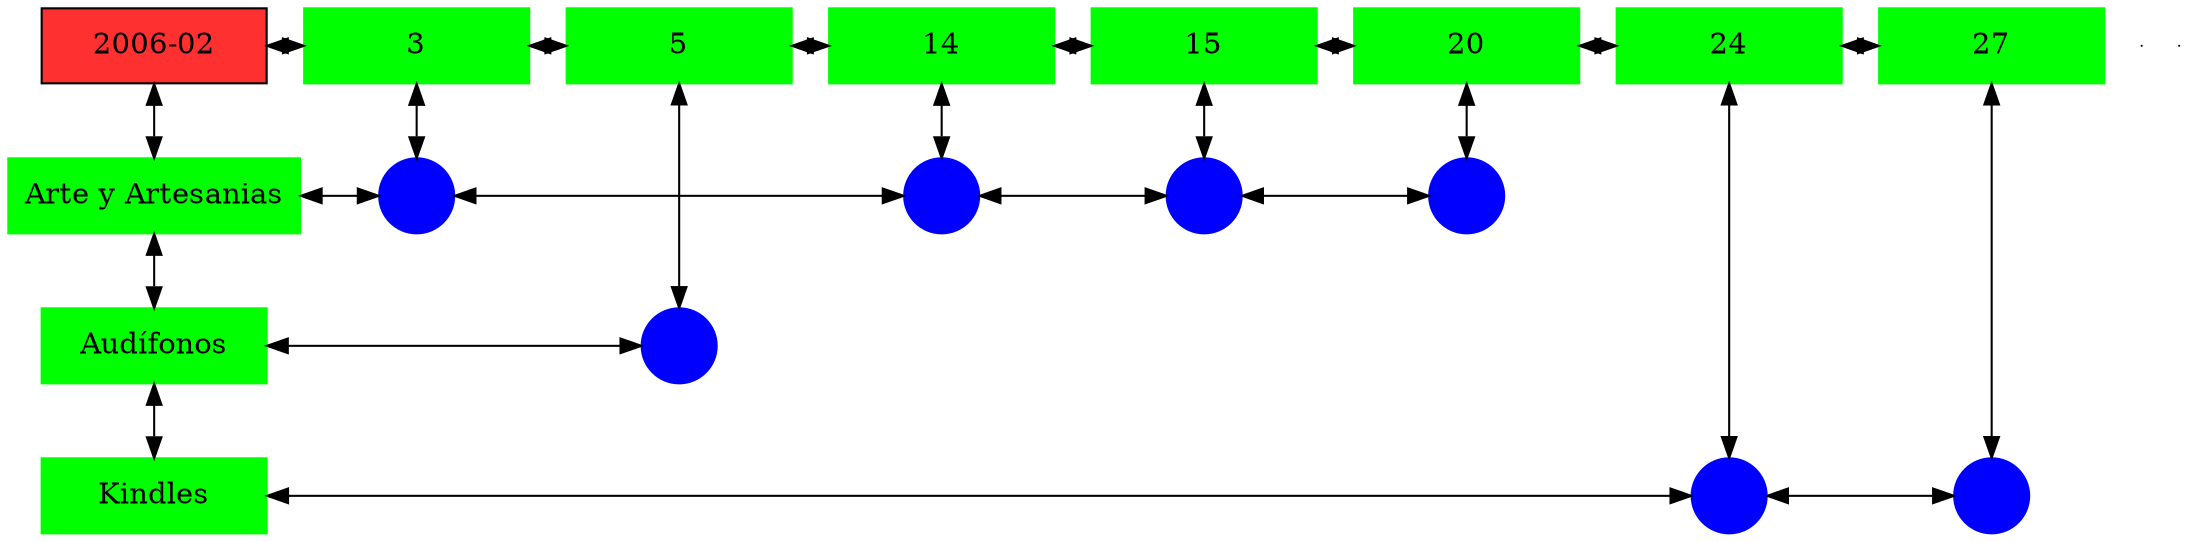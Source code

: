 digraph G{
node[shape="box"];
nodeMt[ label = "2006-02", width = 1.5, style = filled, fillcolor = firebrick1, group = 1 ];
e0[ shape = point, width = 0 ];
e1[ shape = point, width = 0 ];
node0xc001e54b40[label="3",color=green,style =filled,width = 1.5 group=3];
nodeMt->node0xc001e54b40[dir="both"];
{rank=same;nodeMt;node0xc001e54b40;}
node0xc001e63c70[label="5",color=green,style =filled,width = 1.5 group=5];
node0xc001e54b40->node0xc001e63c70[dir="both"];
{rank=same;node0xc001e54b40;node0xc001e63c70;}
node0xc001e54e60[label="14",color=green,style =filled,width = 1.5 group=14];
node0xc001e63c70->node0xc001e54e60[dir="both"];
{rank=same;node0xc001e63c70;node0xc001e54e60;}
node0xc002217590[label="15",color=green,style =filled,width = 1.5 group=15];
node0xc001e54e60->node0xc002217590[dir="both"];
{rank=same;node0xc001e54e60;node0xc002217590;}
node0xc001fc3630[label="20",color=green,style =filled,width = 1.5 group=20];
node0xc002217590->node0xc001fc3630[dir="both"];
{rank=same;node0xc002217590;node0xc001fc3630;}
node0xc001e46230[label="24",color=green,style =filled,width = 1.5 group=24];
node0xc001fc3630->node0xc001e46230[dir="both"];
{rank=same;node0xc001fc3630;node0xc001e46230;}
node0xc001fb2c80[label="27",color=green,style =filled,width = 1.5 group=27];
node0xc001e46230->node0xc001fb2c80[dir="both"];
{rank=same;node0xc001e46230;node0xc001fb2c80;}
node0xc001e54af0[label="Arte y Artesanias",color=green,style =filled width = 1.5 group=1];
node0xc001e45a00[label="",color=blue,style =filled, width = 0.5 group=3 shape=circle];
node0xc001e54af0->node0xc001e45a00[dir="both"];
{rank=same;node0xc001e54af0;node0xc001e45a00;}
node0xc001e45c00[label="",color=blue,style =filled, width = 0.5 group=14 shape=circle];
node0xc001e45a00->node0xc001e45c00[dir="both"];
{rank=same;node0xc001e45c00;node0xc001e45a00;}
node0xc002218980[label="",color=blue,style =filled, width = 0.5 group=15 shape=circle];
node0xc001e45c00->node0xc002218980[dir="both"];
{rank=same;node0xc002218980;node0xc001e45c00;}
node0xc001fc6380[label="",color=blue,style =filled, width = 0.5 group=20 shape=circle];
node0xc002218980->node0xc001fc6380[dir="both"];
{rank=same;node0xc001fc6380;node0xc002218980;}
node0xc001e63c20[label="Audífonos",color=green,style =filled width = 1.5 group=1];
node0xc001e5d580[label="",color=blue,style =filled, width = 0.5 group=5 shape=circle];
node0xc001e63c20->node0xc001e5d580[dir="both"];
{rank=same;node0xc001e63c20;node0xc001e5d580;}
node0xc001e461e0[label="Kindles",color=green,style =filled width = 1.5 group=1];
node0xc001e44380[label="",color=blue,style =filled, width = 0.5 group=24 shape=circle];
node0xc001e461e0->node0xc001e44380[dir="both"];
{rank=same;node0xc001e461e0;node0xc001e44380;}
node0xc001fb4680[label="",color=blue,style =filled, width = 0.5 group=27 shape=circle];
node0xc001e44380->node0xc001fb4680[dir="both"];
{rank=same;node0xc001fb4680;node0xc001e44380;}
node0xc001e54b40->node0xc001e45a00[dir="both"];
node0xc001e63c70->node0xc001e5d580[dir="both"];
node0xc001e54e60->node0xc001e45c00[dir="both"];
node0xc002217590->node0xc002218980[dir="both"];
node0xc001fc3630->node0xc001fc6380[dir="both"];
node0xc001e46230->node0xc001e44380[dir="both"];
node0xc001fb2c80->node0xc001fb4680[dir="both"];
nodeMt->node0xc001e54af0[dir="both"];
node0xc001e54af0->node0xc001e63c20[dir="both"];
node0xc001e63c20->node0xc001e461e0[dir="both"];
}
